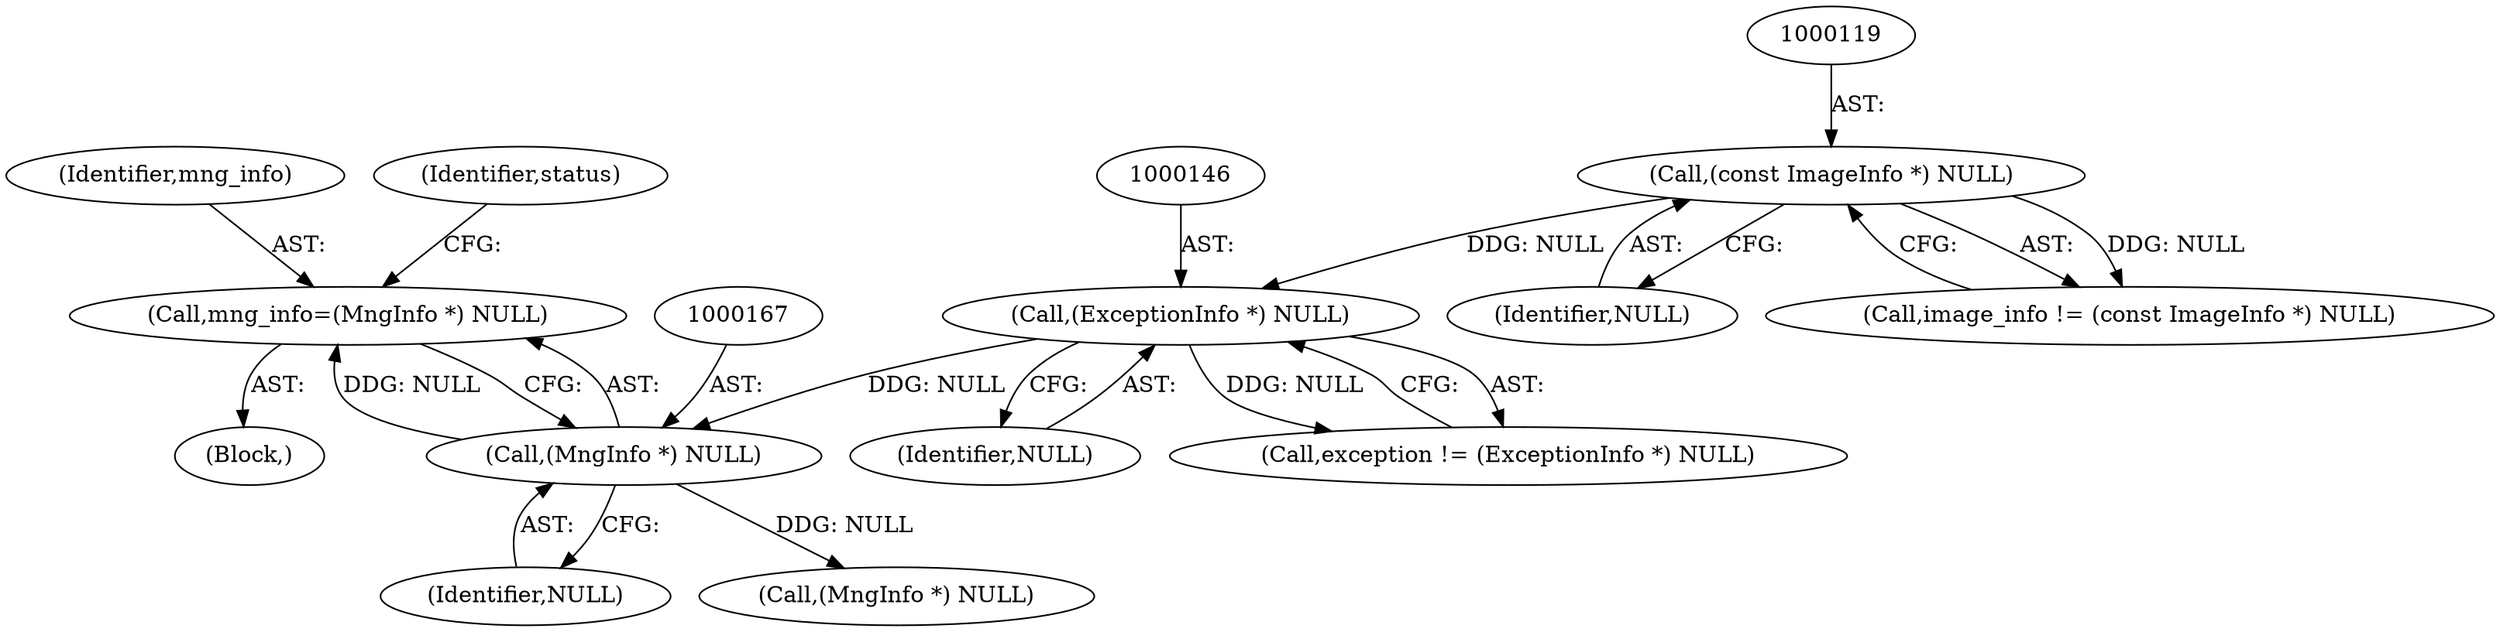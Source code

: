 digraph "0_ImageMagick_aa84944b405acebbeefe871d0f64969b9e9f31ac_0@pointer" {
"1000164" [label="(Call,mng_info=(MngInfo *) NULL)"];
"1000166" [label="(Call,(MngInfo *) NULL)"];
"1000145" [label="(Call,(ExceptionInfo *) NULL)"];
"1000118" [label="(Call,(const ImageInfo *) NULL)"];
"1000166" [label="(Call,(MngInfo *) NULL)"];
"1000170" [label="(Identifier,status)"];
"1000145" [label="(Call,(ExceptionInfo *) NULL)"];
"1000165" [label="(Identifier,mng_info)"];
"1000168" [label="(Identifier,NULL)"];
"1000120" [label="(Identifier,NULL)"];
"1000164" [label="(Call,mng_info=(MngInfo *) NULL)"];
"1000143" [label="(Call,exception != (ExceptionInfo *) NULL)"];
"1000118" [label="(Call,(const ImageInfo *) NULL)"];
"1000108" [label="(Block,)"];
"1000116" [label="(Call,image_info != (const ImageInfo *) NULL)"];
"1000147" [label="(Identifier,NULL)"];
"1000223" [label="(Call,(MngInfo *) NULL)"];
"1000164" -> "1000108"  [label="AST: "];
"1000164" -> "1000166"  [label="CFG: "];
"1000165" -> "1000164"  [label="AST: "];
"1000166" -> "1000164"  [label="AST: "];
"1000170" -> "1000164"  [label="CFG: "];
"1000166" -> "1000164"  [label="DDG: NULL"];
"1000166" -> "1000168"  [label="CFG: "];
"1000167" -> "1000166"  [label="AST: "];
"1000168" -> "1000166"  [label="AST: "];
"1000145" -> "1000166"  [label="DDG: NULL"];
"1000166" -> "1000223"  [label="DDG: NULL"];
"1000145" -> "1000143"  [label="AST: "];
"1000145" -> "1000147"  [label="CFG: "];
"1000146" -> "1000145"  [label="AST: "];
"1000147" -> "1000145"  [label="AST: "];
"1000143" -> "1000145"  [label="CFG: "];
"1000145" -> "1000143"  [label="DDG: NULL"];
"1000118" -> "1000145"  [label="DDG: NULL"];
"1000118" -> "1000116"  [label="AST: "];
"1000118" -> "1000120"  [label="CFG: "];
"1000119" -> "1000118"  [label="AST: "];
"1000120" -> "1000118"  [label="AST: "];
"1000116" -> "1000118"  [label="CFG: "];
"1000118" -> "1000116"  [label="DDG: NULL"];
}
